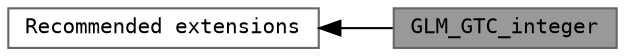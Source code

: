 digraph "GLM_GTC_integer"
{
 // LATEX_PDF_SIZE
  bgcolor="transparent";
  edge [fontname=Terminal,fontsize=10,labelfontname=Helvetica,labelfontsize=10];
  node [fontname=Terminal,fontsize=10,shape=box,height=0.2,width=0.4];
  rankdir=LR;
  Node2 [label="Recommended extensions",height=0.2,width=0.4,color="grey40", fillcolor="white", style="filled",URL="$group__gtc.html",tooltip="Additional features not specified by GLSL specification."];
  Node1 [label="GLM_GTC_integer",height=0.2,width=0.4,color="gray40", fillcolor="grey60", style="filled", fontcolor="black",tooltip="Allow to perform bit operations on integer values."];
  Node2->Node1 [shape=plaintext, dir="back", style="solid"];
}
